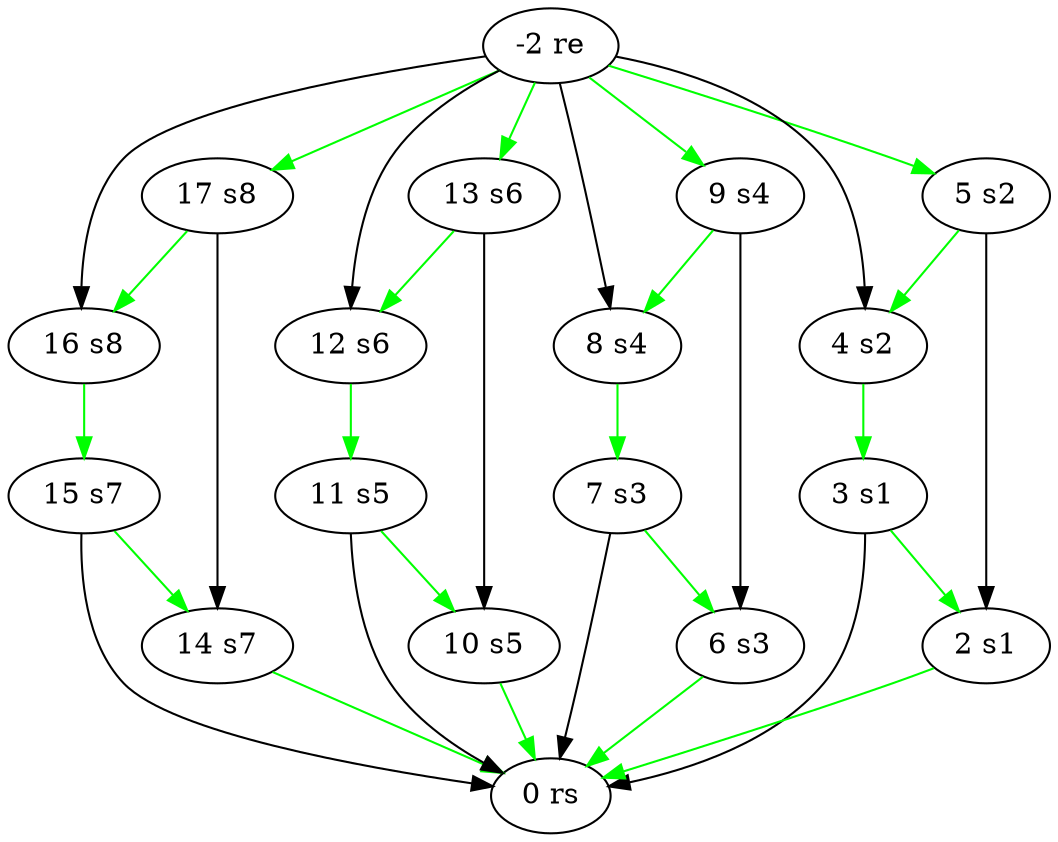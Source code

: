 digraph 3 {
	"-2 re";
	"17 s8";
	"16 s8";
	"15 s7";
	"14 s7";
	"13 s6";
	"12 s6";
	"11 s5";
	"10 s5";
	"9 s4";
	"8 s4";
	"7 s3";
	"6 s3";
	"5 s2";
	"4 s2";
	"3 s1";
	"2 s1";
	"0 rs";
	"-2 re" -> "16 s8";
	"-2 re" -> "12 s6";
	"-2 re" -> "8 s4";
	"-2 re" -> "4 s2";
	"-2 re" -> "5 s2" [dir = forward color = "green"];
	"-2 re" -> "9 s4" [dir = forward color = "green"];
	"-2 re" -> "13 s6" [dir = forward color = "green"];
	"-2 re" -> "17 s8" [dir = forward color = "green"];
	"17 s8" -> "16 s8" [dir = forward color = "green"];
	"17 s8" -> "14 s7";
	"16 s8" -> "15 s7" [dir = forward color = "green"];
	"15 s7" -> "14 s7" [dir = forward color = "green"];
	"15 s7" -> "0 rs";
	"14 s7" -> "0 rs" [dir = forward color = "green"];
	"13 s6" -> "12 s6" [dir = forward color = "green"];
	"13 s6" -> "10 s5";
	"12 s6" -> "11 s5" [dir = forward color = "green"];
	"11 s5" -> "10 s5" [dir = forward color = "green"];
	"11 s5" -> "0 rs";
	"10 s5" -> "0 rs" [dir = forward color = "green"];
	"9 s4" -> "8 s4" [dir = forward color = "green"];
	"9 s4" -> "6 s3";
	"8 s4" -> "7 s3" [dir = forward color = "green"];
	"7 s3" -> "6 s3" [dir = forward color = "green"];
	"7 s3" -> "0 rs";
	"6 s3" -> "0 rs" [dir = forward color = "green"];
	"5 s2" -> "4 s2" [dir = forward color = "green"];
	"5 s2" -> "2 s1";
	"4 s2" -> "3 s1" [dir = forward color = "green"];
	"3 s1" -> "2 s1" [dir = forward color = "green"];
	"3 s1" -> "0 rs";
	"2 s1" -> "0 rs" [dir = forward color = "green"];
	}
